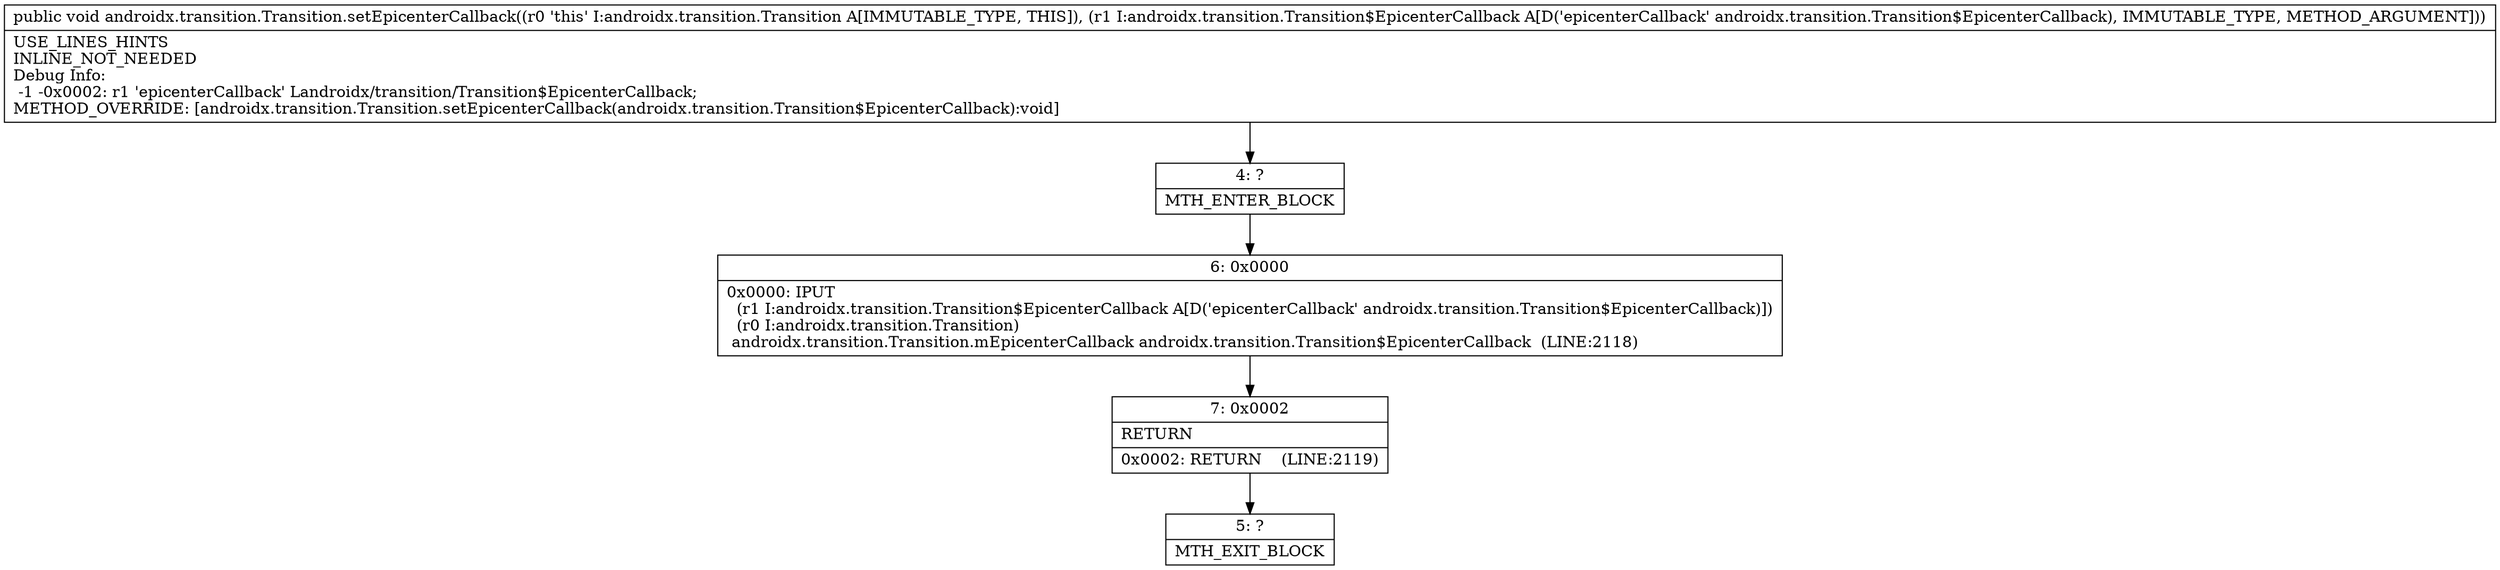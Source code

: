 digraph "CFG forandroidx.transition.Transition.setEpicenterCallback(Landroidx\/transition\/Transition$EpicenterCallback;)V" {
Node_4 [shape=record,label="{4\:\ ?|MTH_ENTER_BLOCK\l}"];
Node_6 [shape=record,label="{6\:\ 0x0000|0x0000: IPUT  \l  (r1 I:androidx.transition.Transition$EpicenterCallback A[D('epicenterCallback' androidx.transition.Transition$EpicenterCallback)])\l  (r0 I:androidx.transition.Transition)\l androidx.transition.Transition.mEpicenterCallback androidx.transition.Transition$EpicenterCallback  (LINE:2118)\l}"];
Node_7 [shape=record,label="{7\:\ 0x0002|RETURN\l|0x0002: RETURN    (LINE:2119)\l}"];
Node_5 [shape=record,label="{5\:\ ?|MTH_EXIT_BLOCK\l}"];
MethodNode[shape=record,label="{public void androidx.transition.Transition.setEpicenterCallback((r0 'this' I:androidx.transition.Transition A[IMMUTABLE_TYPE, THIS]), (r1 I:androidx.transition.Transition$EpicenterCallback A[D('epicenterCallback' androidx.transition.Transition$EpicenterCallback), IMMUTABLE_TYPE, METHOD_ARGUMENT]))  | USE_LINES_HINTS\lINLINE_NOT_NEEDED\lDebug Info:\l  \-1 \-0x0002: r1 'epicenterCallback' Landroidx\/transition\/Transition$EpicenterCallback;\lMETHOD_OVERRIDE: [androidx.transition.Transition.setEpicenterCallback(androidx.transition.Transition$EpicenterCallback):void]\l}"];
MethodNode -> Node_4;Node_4 -> Node_6;
Node_6 -> Node_7;
Node_7 -> Node_5;
}

